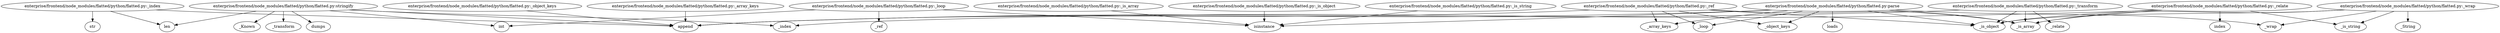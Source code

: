 digraph callgraph {
  "enterprise/frontend/node_modules/flatted/python/flatted.py:_array_keys" -> "append";
  "enterprise/frontend/node_modules/flatted/python/flatted.py:_object_keys" -> "append";
  "enterprise/frontend/node_modules/flatted/python/flatted.py:_is_array" -> "isinstance";
  "enterprise/frontend/node_modules/flatted/python/flatted.py:_is_object" -> "isinstance";
  "enterprise/frontend/node_modules/flatted/python/flatted.py:_is_string" -> "isinstance";
  "enterprise/frontend/node_modules/flatted/python/flatted.py:_index" -> "append";
  "enterprise/frontend/node_modules/flatted/python/flatted.py:_index" -> "len";
  "enterprise/frontend/node_modules/flatted/python/flatted.py:_index" -> "str";
  "enterprise/frontend/node_modules/flatted/python/flatted.py:_loop" -> "_ref";
  "enterprise/frontend/node_modules/flatted/python/flatted.py:_loop" -> "int";
  "enterprise/frontend/node_modules/flatted/python/flatted.py:_loop" -> "isinstance";
  "enterprise/frontend/node_modules/flatted/python/flatted.py:_ref" -> "_array_keys";
  "enterprise/frontend/node_modules/flatted/python/flatted.py:_ref" -> "_is_array";
  "enterprise/frontend/node_modules/flatted/python/flatted.py:_ref" -> "_is_object";
  "enterprise/frontend/node_modules/flatted/python/flatted.py:_ref" -> "_loop";
  "enterprise/frontend/node_modules/flatted/python/flatted.py:_ref" -> "_object_keys";
  "enterprise/frontend/node_modules/flatted/python/flatted.py:_ref" -> "append";
  "enterprise/frontend/node_modules/flatted/python/flatted.py:_relate" -> "_index";
  "enterprise/frontend/node_modules/flatted/python/flatted.py:_relate" -> "_is_array";
  "enterprise/frontend/node_modules/flatted/python/flatted.py:_relate" -> "_is_object";
  "enterprise/frontend/node_modules/flatted/python/flatted.py:_relate" -> "_is_string";
  "enterprise/frontend/node_modules/flatted/python/flatted.py:_relate" -> "index";
  "enterprise/frontend/node_modules/flatted/python/flatted.py:_transform" -> "_is_array";
  "enterprise/frontend/node_modules/flatted/python/flatted.py:_transform" -> "_is_object";
  "enterprise/frontend/node_modules/flatted/python/flatted.py:_transform" -> "_relate";
  "enterprise/frontend/node_modules/flatted/python/flatted.py:_transform" -> "append";
  "enterprise/frontend/node_modules/flatted/python/flatted.py:_wrap" -> "_String";
  "enterprise/frontend/node_modules/flatted/python/flatted.py:_wrap" -> "_is_array";
  "enterprise/frontend/node_modules/flatted/python/flatted.py:_wrap" -> "_is_object";
  "enterprise/frontend/node_modules/flatted/python/flatted.py:_wrap" -> "_is_string";
  "enterprise/frontend/node_modules/flatted/python/flatted.py:_wrap" -> "_wrap";
  "enterprise/frontend/node_modules/flatted/python/flatted.py:parse" -> "_array_keys";
  "enterprise/frontend/node_modules/flatted/python/flatted.py:parse" -> "_is_array";
  "enterprise/frontend/node_modules/flatted/python/flatted.py:parse" -> "_is_object";
  "enterprise/frontend/node_modules/flatted/python/flatted.py:parse" -> "_loop";
  "enterprise/frontend/node_modules/flatted/python/flatted.py:parse" -> "_object_keys";
  "enterprise/frontend/node_modules/flatted/python/flatted.py:parse" -> "_wrap";
  "enterprise/frontend/node_modules/flatted/python/flatted.py:parse" -> "append";
  "enterprise/frontend/node_modules/flatted/python/flatted.py:parse" -> "isinstance";
  "enterprise/frontend/node_modules/flatted/python/flatted.py:parse" -> "loads";
  "enterprise/frontend/node_modules/flatted/python/flatted.py:stringify" -> "_Known";
  "enterprise/frontend/node_modules/flatted/python/flatted.py:stringify" -> "_index";
  "enterprise/frontend/node_modules/flatted/python/flatted.py:stringify" -> "_transform";
  "enterprise/frontend/node_modules/flatted/python/flatted.py:stringify" -> "append";
  "enterprise/frontend/node_modules/flatted/python/flatted.py:stringify" -> "dumps";
  "enterprise/frontend/node_modules/flatted/python/flatted.py:stringify" -> "int";
  "enterprise/frontend/node_modules/flatted/python/flatted.py:stringify" -> "len";
}
